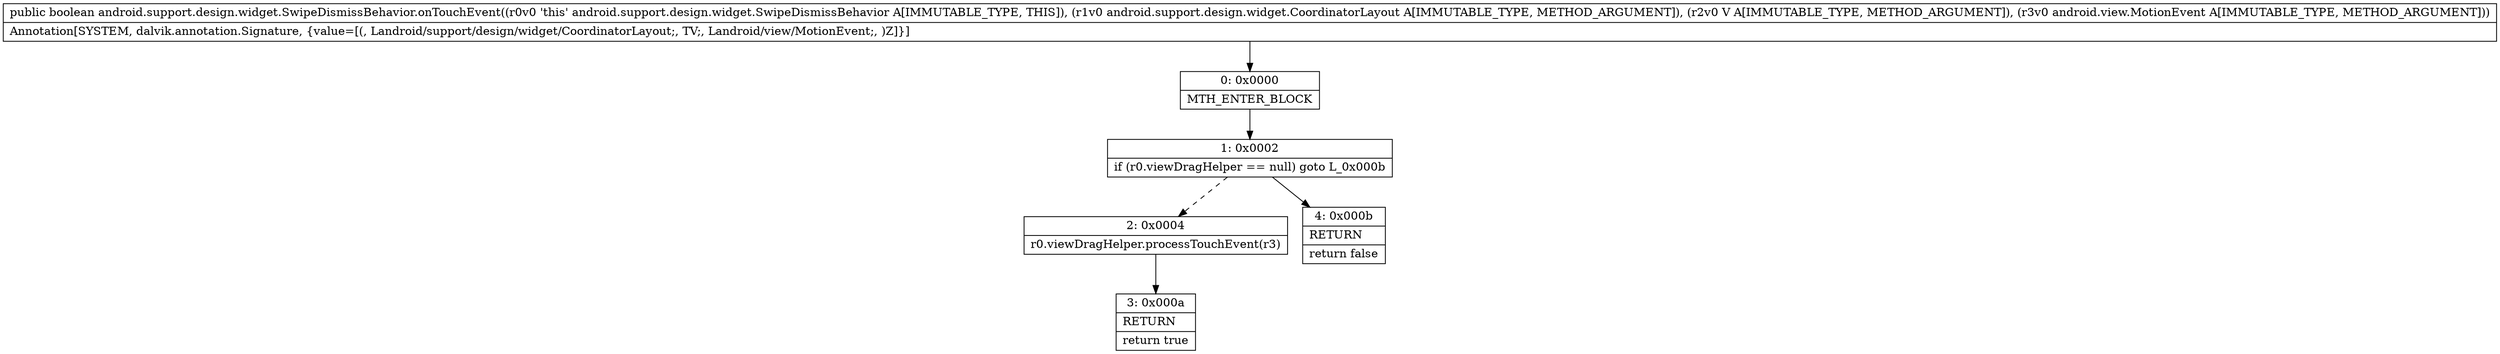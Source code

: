 digraph "CFG forandroid.support.design.widget.SwipeDismissBehavior.onTouchEvent(Landroid\/support\/design\/widget\/CoordinatorLayout;Landroid\/view\/View;Landroid\/view\/MotionEvent;)Z" {
Node_0 [shape=record,label="{0\:\ 0x0000|MTH_ENTER_BLOCK\l}"];
Node_1 [shape=record,label="{1\:\ 0x0002|if (r0.viewDragHelper == null) goto L_0x000b\l}"];
Node_2 [shape=record,label="{2\:\ 0x0004|r0.viewDragHelper.processTouchEvent(r3)\l}"];
Node_3 [shape=record,label="{3\:\ 0x000a|RETURN\l|return true\l}"];
Node_4 [shape=record,label="{4\:\ 0x000b|RETURN\l|return false\l}"];
MethodNode[shape=record,label="{public boolean android.support.design.widget.SwipeDismissBehavior.onTouchEvent((r0v0 'this' android.support.design.widget.SwipeDismissBehavior A[IMMUTABLE_TYPE, THIS]), (r1v0 android.support.design.widget.CoordinatorLayout A[IMMUTABLE_TYPE, METHOD_ARGUMENT]), (r2v0 V A[IMMUTABLE_TYPE, METHOD_ARGUMENT]), (r3v0 android.view.MotionEvent A[IMMUTABLE_TYPE, METHOD_ARGUMENT]))  | Annotation[SYSTEM, dalvik.annotation.Signature, \{value=[(, Landroid\/support\/design\/widget\/CoordinatorLayout;, TV;, Landroid\/view\/MotionEvent;, )Z]\}]\l}"];
MethodNode -> Node_0;
Node_0 -> Node_1;
Node_1 -> Node_2[style=dashed];
Node_1 -> Node_4;
Node_2 -> Node_3;
}

